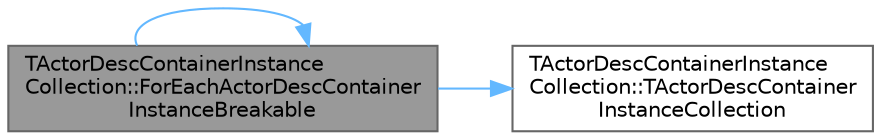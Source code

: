 digraph "TActorDescContainerInstanceCollection::ForEachActorDescContainerInstanceBreakable"
{
 // INTERACTIVE_SVG=YES
 // LATEX_PDF_SIZE
  bgcolor="transparent";
  edge [fontname=Helvetica,fontsize=10,labelfontname=Helvetica,labelfontsize=10];
  node [fontname=Helvetica,fontsize=10,shape=box,height=0.2,width=0.4];
  rankdir="LR";
  Node1 [id="Node000001",label="TActorDescContainerInstance\lCollection::ForEachActorDescContainer\lInstanceBreakable",height=0.2,width=0.4,color="gray40", fillcolor="grey60", style="filled", fontcolor="black",tooltip=" "];
  Node1 -> Node2 [id="edge1_Node000001_Node000002",color="steelblue1",style="solid",tooltip=" "];
  Node2 [id="Node000002",label="TActorDescContainerInstance\lCollection::TActorDescContainer\lInstanceCollection",height=0.2,width=0.4,color="grey40", fillcolor="white", style="filled",URL="$d3/dd1/classTActorDescContainerInstanceCollection.html#ac6b8762feb9c0616e0127d9a8c325f39",tooltip=" "];
  Node1 -> Node1 [id="edge2_Node000001_Node000001",color="steelblue1",style="solid",tooltip=" "];
}
